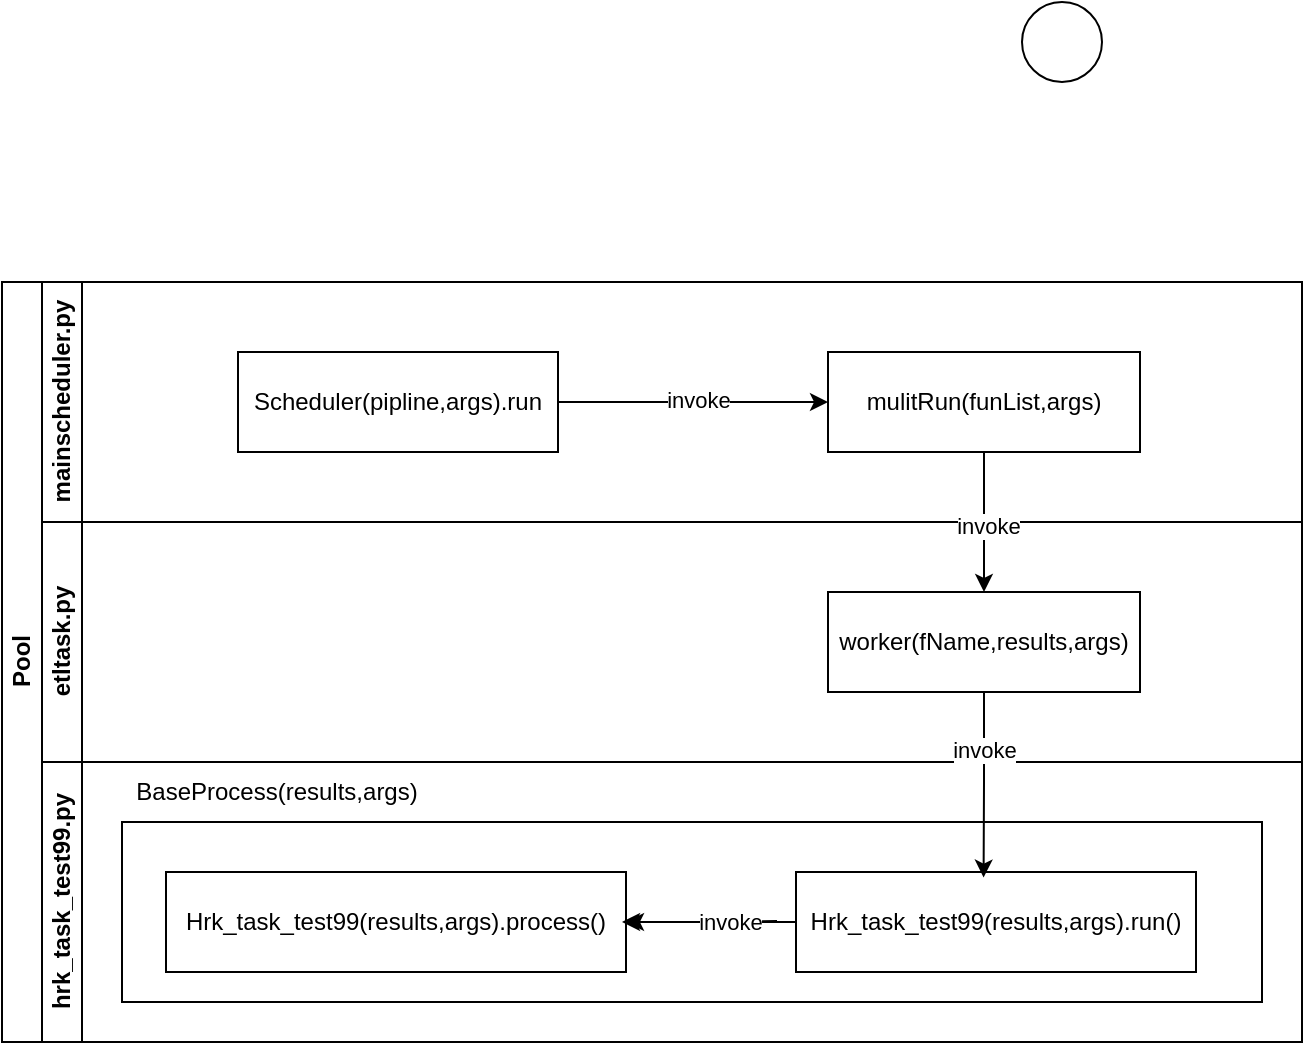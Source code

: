<mxfile version="22.0.8" type="github">
  <diagram id="prtHgNgQTEPvFCAcTncT" name="Page-1">
    <mxGraphModel dx="897" dy="1686" grid="1" gridSize="10" guides="1" tooltips="1" connect="1" arrows="1" fold="1" page="1" pageScale="1" pageWidth="827" pageHeight="1169" math="0" shadow="0">
      <root>
        <mxCell id="0" />
        <mxCell id="1" parent="0" />
        <mxCell id="dNxyNK7c78bLwvsdeMH5-19" value="Pool" style="swimlane;html=1;childLayout=stackLayout;resizeParent=1;resizeParentMax=0;horizontal=0;startSize=20;horizontalStack=0;" parent="1" vertex="1">
          <mxGeometry x="10" y="80" width="650" height="380" as="geometry" />
        </mxCell>
        <mxCell id="dNxyNK7c78bLwvsdeMH5-20" value="mainscheduler.py" style="swimlane;html=1;startSize=20;horizontal=0;" parent="dNxyNK7c78bLwvsdeMH5-19" vertex="1">
          <mxGeometry x="20" width="630" height="120" as="geometry" />
        </mxCell>
        <mxCell id="dNxyNK7c78bLwvsdeMH5-24" value="Scheduler(pipline,args).run" style="rounded=0;whiteSpace=wrap;html=1;fontFamily=Helvetica;fontSize=12;fontColor=#000000;align=center;" parent="dNxyNK7c78bLwvsdeMH5-20" vertex="1">
          <mxGeometry x="98" y="35" width="160" height="50" as="geometry" />
        </mxCell>
        <mxCell id="dNxyNK7c78bLwvsdeMH5-30" value="mulitRun(funList,args)" style="rounded=0;whiteSpace=wrap;html=1;fontFamily=Helvetica;fontSize=12;fontColor=#000000;align=center;" parent="dNxyNK7c78bLwvsdeMH5-20" vertex="1">
          <mxGeometry x="393" y="35" width="156" height="50" as="geometry" />
        </mxCell>
        <mxCell id="6_mQqwPu-ReOJ2Goo2wV-1" value="" style="edgeStyle=orthogonalEdgeStyle;rounded=0;orthogonalLoop=1;jettySize=auto;html=1;" edge="1" parent="dNxyNK7c78bLwvsdeMH5-20" source="dNxyNK7c78bLwvsdeMH5-24" target="dNxyNK7c78bLwvsdeMH5-30">
          <mxGeometry relative="1" as="geometry">
            <mxPoint x="300" y="59.5" as="sourcePoint" />
            <mxPoint x="330" y="59.5" as="targetPoint" />
          </mxGeometry>
        </mxCell>
        <mxCell id="6_mQqwPu-ReOJ2Goo2wV-2" value="invoke" style="edgeLabel;html=1;align=center;verticalAlign=middle;resizable=0;points=[];" vertex="1" connectable="0" parent="6_mQqwPu-ReOJ2Goo2wV-1">
          <mxGeometry x="0.031" y="2" relative="1" as="geometry">
            <mxPoint y="1" as="offset" />
          </mxGeometry>
        </mxCell>
        <mxCell id="dNxyNK7c78bLwvsdeMH5-21" value="etltask.py" style="swimlane;html=1;startSize=20;horizontal=0;" parent="dNxyNK7c78bLwvsdeMH5-19" vertex="1">
          <mxGeometry x="20" y="120" width="630" height="120" as="geometry" />
        </mxCell>
        <mxCell id="6_mQqwPu-ReOJ2Goo2wV-3" value="worker(fName,results,args)" style="rounded=0;whiteSpace=wrap;html=1;fontFamily=Helvetica;fontSize=12;fontColor=#000000;align=center;" vertex="1" parent="dNxyNK7c78bLwvsdeMH5-21">
          <mxGeometry x="393" y="35" width="156" height="50" as="geometry" />
        </mxCell>
        <mxCell id="dNxyNK7c78bLwvsdeMH5-22" value="hrk_task_test99.py" style="swimlane;html=1;startSize=20;horizontal=0;" parent="dNxyNK7c78bLwvsdeMH5-19" vertex="1">
          <mxGeometry x="20" y="240" width="630" height="140" as="geometry" />
        </mxCell>
        <mxCell id="6_mQqwPu-ReOJ2Goo2wV-6" value="" style="rounded=0;whiteSpace=wrap;html=1;fontFamily=Helvetica;fontSize=12;fontColor=#000000;align=center;" vertex="1" parent="dNxyNK7c78bLwvsdeMH5-22">
          <mxGeometry x="40" y="30" width="570" height="90" as="geometry" />
        </mxCell>
        <mxCell id="6_mQqwPu-ReOJ2Goo2wV-7" value="BaseProcess(results,args)" style="text;html=1;strokeColor=none;fillColor=none;align=center;verticalAlign=middle;whiteSpace=wrap;rounded=0;" vertex="1" parent="dNxyNK7c78bLwvsdeMH5-22">
          <mxGeometry x="40" width="155" height="30" as="geometry" />
        </mxCell>
        <mxCell id="6_mQqwPu-ReOJ2Goo2wV-8" value="Hrk_task_test99(results,args).process&lt;span style=&quot;background-color: initial;&quot;&gt;()&lt;/span&gt;" style="rounded=0;whiteSpace=wrap;html=1;" vertex="1" parent="dNxyNK7c78bLwvsdeMH5-22">
          <mxGeometry x="62" y="55" width="230" height="50" as="geometry" />
        </mxCell>
        <mxCell id="6_mQqwPu-ReOJ2Goo2wV-19" value="" style="edgeStyle=orthogonalEdgeStyle;rounded=0;orthogonalLoop=1;jettySize=auto;html=1;" edge="1" parent="dNxyNK7c78bLwvsdeMH5-22" source="6_mQqwPu-ReOJ2Goo2wV-13" target="6_mQqwPu-ReOJ2Goo2wV-8">
          <mxGeometry relative="1" as="geometry" />
        </mxCell>
        <mxCell id="6_mQqwPu-ReOJ2Goo2wV-13" value="Hrk_task_test99(results,args).run()" style="rounded=0;whiteSpace=wrap;html=1;" vertex="1" parent="dNxyNK7c78bLwvsdeMH5-22">
          <mxGeometry x="377" y="55" width="200" height="50" as="geometry" />
        </mxCell>
        <mxCell id="6_mQqwPu-ReOJ2Goo2wV-17" style="edgeStyle=orthogonalEdgeStyle;rounded=0;orthogonalLoop=1;jettySize=auto;html=1;exitX=0;exitY=0.5;exitDx=0;exitDy=0;" edge="1" parent="dNxyNK7c78bLwvsdeMH5-22">
          <mxGeometry relative="1" as="geometry">
            <mxPoint x="367.5" y="79.5" as="sourcePoint" />
            <mxPoint x="290" y="80" as="targetPoint" />
          </mxGeometry>
        </mxCell>
        <mxCell id="6_mQqwPu-ReOJ2Goo2wV-18" value="invoke" style="edgeLabel;html=1;align=center;verticalAlign=middle;resizable=0;points=[];" vertex="1" connectable="0" parent="6_mQqwPu-ReOJ2Goo2wV-17">
          <mxGeometry x="-0.379" relative="1" as="geometry">
            <mxPoint as="offset" />
          </mxGeometry>
        </mxCell>
        <mxCell id="6_mQqwPu-ReOJ2Goo2wV-4" value="" style="edgeStyle=orthogonalEdgeStyle;rounded=0;orthogonalLoop=1;jettySize=auto;html=1;exitX=0.5;exitY=1;exitDx=0;exitDy=0;entryX=0.5;entryY=0;entryDx=0;entryDy=0;" edge="1" parent="dNxyNK7c78bLwvsdeMH5-19" source="dNxyNK7c78bLwvsdeMH5-30" target="6_mQqwPu-ReOJ2Goo2wV-3">
          <mxGeometry relative="1" as="geometry">
            <mxPoint x="305" y="129" as="sourcePoint" />
            <mxPoint x="384" y="129" as="targetPoint" />
          </mxGeometry>
        </mxCell>
        <mxCell id="6_mQqwPu-ReOJ2Goo2wV-5" value="invoke" style="edgeLabel;html=1;align=center;verticalAlign=middle;resizable=0;points=[];" vertex="1" connectable="0" parent="6_mQqwPu-ReOJ2Goo2wV-4">
          <mxGeometry x="0.031" y="2" relative="1" as="geometry">
            <mxPoint y="1" as="offset" />
          </mxGeometry>
        </mxCell>
        <mxCell id="6_mQqwPu-ReOJ2Goo2wV-14" style="edgeStyle=orthogonalEdgeStyle;rounded=0;orthogonalLoop=1;jettySize=auto;html=1;entryX=0.469;entryY=0.056;entryDx=0;entryDy=0;entryPerimeter=0;" edge="1" parent="dNxyNK7c78bLwvsdeMH5-19" source="6_mQqwPu-ReOJ2Goo2wV-3" target="6_mQqwPu-ReOJ2Goo2wV-13">
          <mxGeometry relative="1" as="geometry" />
        </mxCell>
        <mxCell id="6_mQqwPu-ReOJ2Goo2wV-15" value="invoke" style="edgeLabel;html=1;align=center;verticalAlign=middle;resizable=0;points=[];" vertex="1" connectable="0" parent="6_mQqwPu-ReOJ2Goo2wV-14">
          <mxGeometry x="-0.379" relative="1" as="geometry">
            <mxPoint as="offset" />
          </mxGeometry>
        </mxCell>
        <mxCell id="dNxyNK7c78bLwvsdeMH5-32" value="" style="ellipse;whiteSpace=wrap;html=1;" parent="1" vertex="1">
          <mxGeometry x="520" y="-60" width="40" height="40" as="geometry" />
        </mxCell>
      </root>
    </mxGraphModel>
  </diagram>
</mxfile>
